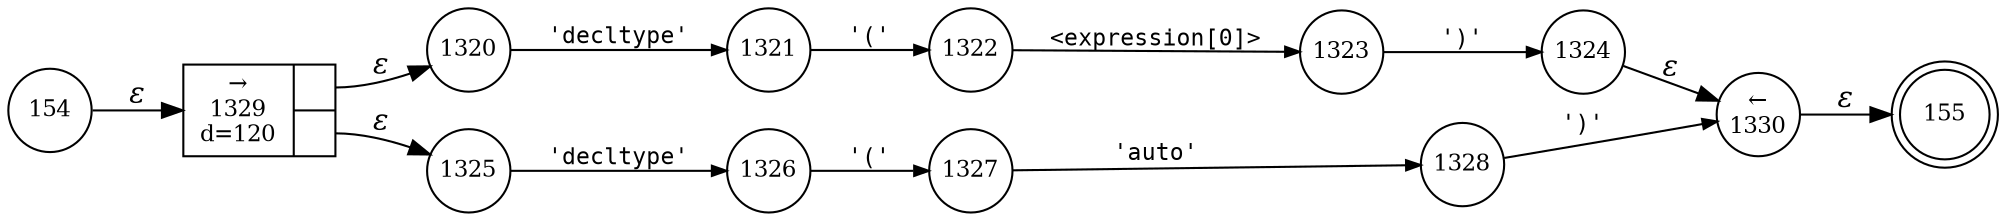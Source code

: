 digraph ATN {
rankdir=LR;
s155[fontsize=11, label="155", shape=doublecircle, fixedsize=true, width=.6];
s1320[fontsize=11,label="1320", shape=circle, fixedsize=true, width=.55, peripheries=1];
s1321[fontsize=11,label="1321", shape=circle, fixedsize=true, width=.55, peripheries=1];
s1322[fontsize=11,label="1322", shape=circle, fixedsize=true, width=.55, peripheries=1];
s1323[fontsize=11,label="1323", shape=circle, fixedsize=true, width=.55, peripheries=1];
s1324[fontsize=11,label="1324", shape=circle, fixedsize=true, width=.55, peripheries=1];
s1325[fontsize=11,label="1325", shape=circle, fixedsize=true, width=.55, peripheries=1];
s1326[fontsize=11,label="1326", shape=circle, fixedsize=true, width=.55, peripheries=1];
s1327[fontsize=11,label="1327", shape=circle, fixedsize=true, width=.55, peripheries=1];
s1328[fontsize=11,label="1328", shape=circle, fixedsize=true, width=.55, peripheries=1];
s1329[fontsize=11,label="{&rarr;\n1329\nd=120|{<p0>|<p1>}}", shape=record, fixedsize=false, peripheries=1];
s1330[fontsize=11,label="&larr;\n1330", shape=circle, fixedsize=true, width=.55, peripheries=1];
s154[fontsize=11,label="154", shape=circle, fixedsize=true, width=.55, peripheries=1];
s154 -> s1329 [fontname="Times-Italic", label="&epsilon;"];
s1329:p0 -> s1320 [fontname="Times-Italic", label="&epsilon;"];
s1329:p1 -> s1325 [fontname="Times-Italic", label="&epsilon;"];
s1320 -> s1321 [fontsize=11, fontname="Courier", arrowsize=.7, label = "'decltype'", arrowhead = normal];
s1325 -> s1326 [fontsize=11, fontname="Courier", arrowsize=.7, label = "'decltype'", arrowhead = normal];
s1321 -> s1322 [fontsize=11, fontname="Courier", arrowsize=.7, label = "'('", arrowhead = normal];
s1326 -> s1327 [fontsize=11, fontname="Courier", arrowsize=.7, label = "'('", arrowhead = normal];
s1322 -> s1323 [fontsize=11, fontname="Courier", arrowsize=.7, label = "<expression[0]>", arrowhead = normal];
s1327 -> s1328 [fontsize=11, fontname="Courier", arrowsize=.7, label = "'auto'", arrowhead = normal];
s1323 -> s1324 [fontsize=11, fontname="Courier", arrowsize=.7, label = "')'", arrowhead = normal];
s1328 -> s1330 [fontsize=11, fontname="Courier", arrowsize=.7, label = "')'", arrowhead = normal];
s1324 -> s1330 [fontname="Times-Italic", label="&epsilon;"];
s1330 -> s155 [fontname="Times-Italic", label="&epsilon;"];
}